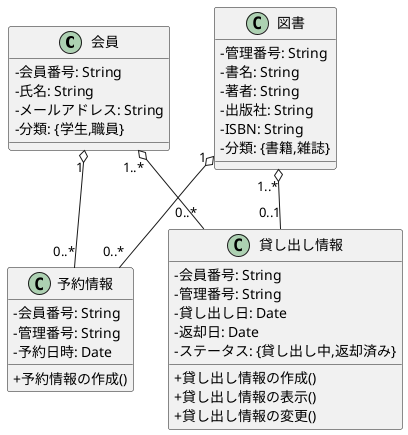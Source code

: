 @startuml .
skinparam classAttributeIconSize 0

class 会員{
  - 会員番号: String
  - 氏名: String
  - メールアドレス: String
  - 分類: {学生,職員}
}

class 予約情報{
  - 会員番号: String
  - 管理番号: String
  - 予約日時: Date

  + 予約情報の作成()
}

class 貸し出し情報{
  - 会員番号: String
  - 管理番号: String
  - 貸し出し日: Date
  - 返却日: Date
  - ステータス: {貸し出し中,返却済み}

  + 貸し出し情報の作成()
  + 貸し出し情報の表示()
  + 貸し出し情報の変更()
}

class 図書{
  - 管理番号: String
  - 書名: String
  - 著者: String
  - 出版社: String
  - ISBN: String
  - 分類: {書籍,雑誌}
}

会員 "1..*" o-- "0..*" 貸し出し情報

会員 "1" o-- "0..*" 予約情報

図書 "1..*" o-- "0..1" 貸し出し情報

図書 "1" o-- "0..*" 予約情報

@enduml